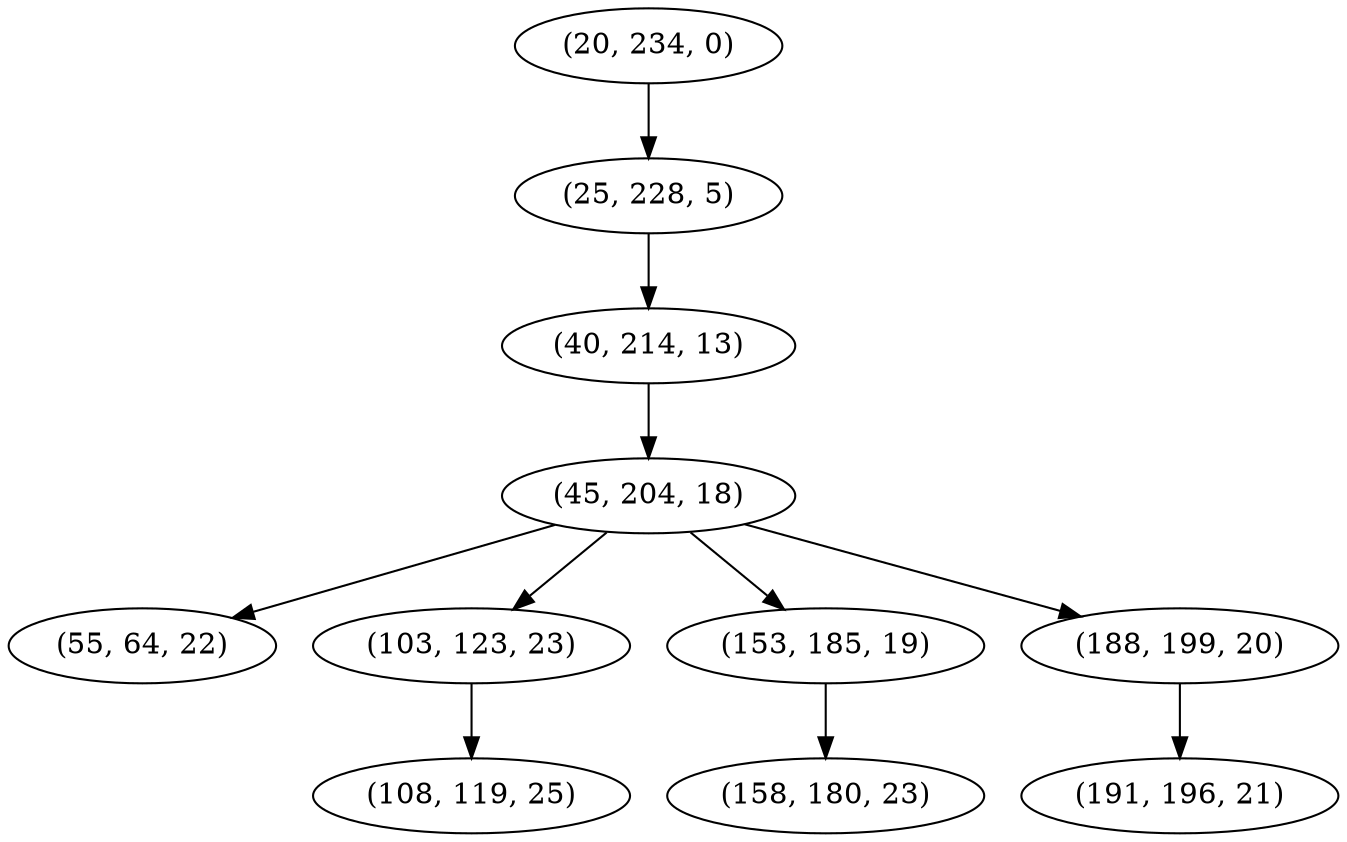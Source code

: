 digraph tree {
    "(20, 234, 0)";
    "(25, 228, 5)";
    "(40, 214, 13)";
    "(45, 204, 18)";
    "(55, 64, 22)";
    "(103, 123, 23)";
    "(108, 119, 25)";
    "(153, 185, 19)";
    "(158, 180, 23)";
    "(188, 199, 20)";
    "(191, 196, 21)";
    "(20, 234, 0)" -> "(25, 228, 5)";
    "(25, 228, 5)" -> "(40, 214, 13)";
    "(40, 214, 13)" -> "(45, 204, 18)";
    "(45, 204, 18)" -> "(55, 64, 22)";
    "(45, 204, 18)" -> "(103, 123, 23)";
    "(45, 204, 18)" -> "(153, 185, 19)";
    "(45, 204, 18)" -> "(188, 199, 20)";
    "(103, 123, 23)" -> "(108, 119, 25)";
    "(153, 185, 19)" -> "(158, 180, 23)";
    "(188, 199, 20)" -> "(191, 196, 21)";
}
